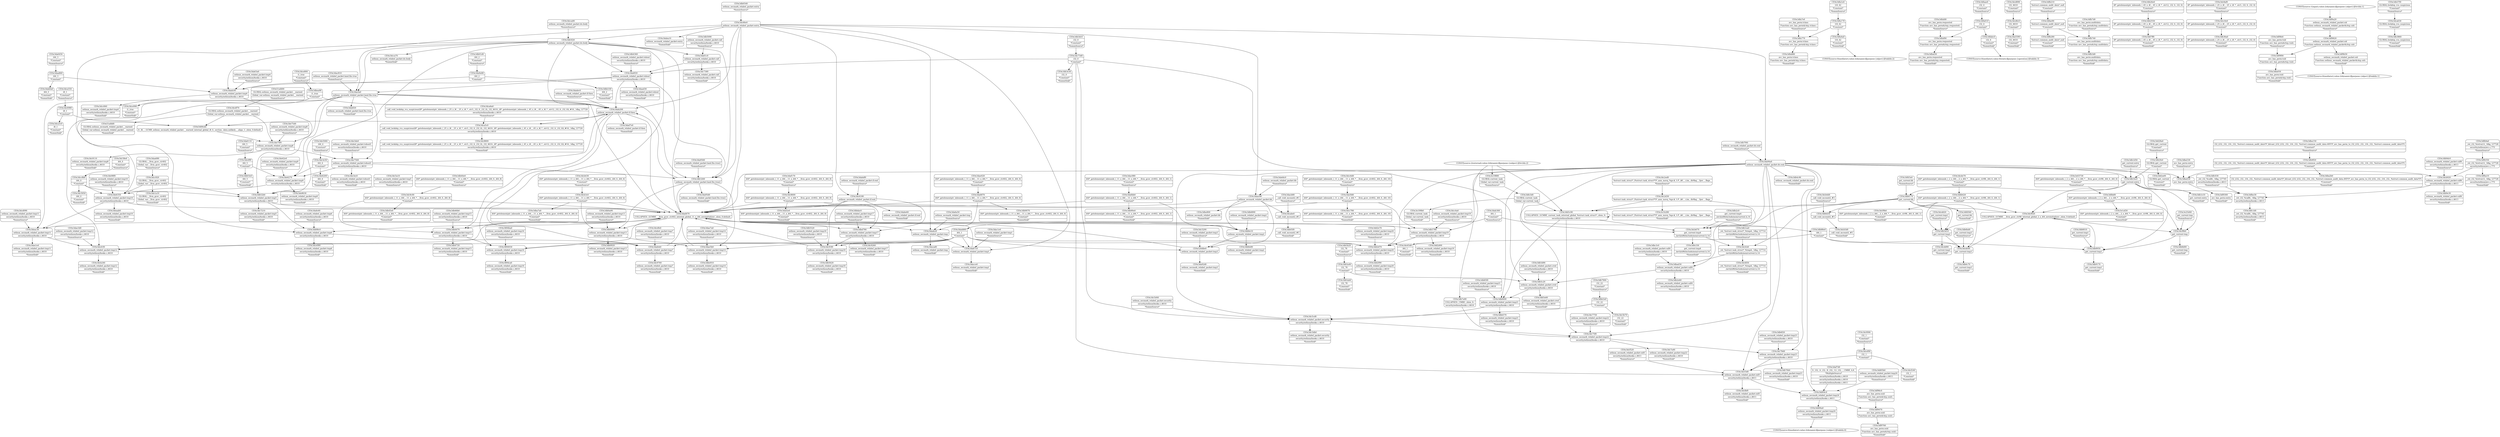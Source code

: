 digraph {
	CE0x3dac080 [shape=record,shape=Mrecord,label="{CE0x3dac080|i64*_getelementptr_inbounds_(_11_x_i64_,_11_x_i64_*___llvm_gcov_ctr402,_i64_0,_i64_1)|*Constant*|*SummSource*}"]
	CE0x3dc58e0 [shape=record,shape=Mrecord,label="{CE0x3dc58e0|i64_0|*Constant*|*SummSource*}"]
	CE0x3db1e10 [shape=record,shape=Mrecord,label="{CE0x3db1e10|get_current:entry|*SummSink*}"]
	CE0x3dc5d40 [shape=record,shape=Mrecord,label="{CE0x3dc5d40|selinux_secmark_relabel_packet:security|security/selinux/hooks.c,4610|*SummSource*}"]
	CE0x3dfa4a0 [shape=record,shape=Mrecord,label="{CE0x3dfa4a0|i16_42|*Constant*|*SummSink*}"]
	CE0x51afdd0 [shape=record,shape=Mrecord,label="{CE0x51afdd0|GLOBAL:selinux_secmark_relabel_packet.__warned|Global_var:selinux_secmark_relabel_packet.__warned|*SummSink*}"]
	CE0x3db8d00 [shape=record,shape=Mrecord,label="{CE0x3db8d00|get_current:tmp|*SummSink*}"]
	CE0x3dc5200 [shape=record,shape=Mrecord,label="{CE0x3dc5200|selinux_secmark_relabel_packet:tmp3|*SummSource*}"]
	CE0x3de4ff0 [shape=record,shape=Mrecord,label="{CE0x3de4ff0|i64_5|*Constant*}"]
	CE0x3db3e30 [shape=record,shape=Mrecord,label="{CE0x3db3e30|i32_0|*Constant*|*SummSink*}"]
	CE0x3dc93f0 [shape=record,shape=Mrecord,label="{CE0x3dc93f0|selinux_secmark_relabel_packet:tmp18|security/selinux/hooks.c,4610}"]
	CE0x3dcc780 [shape=record,shape=Mrecord,label="{CE0x3dcc780|i64*_getelementptr_inbounds_(_11_x_i64_,_11_x_i64_*___llvm_gcov_ctr402,_i64_0,_i64_10)|*Constant*|*SummSink*}"]
	CE0x3dcb430 [shape=record,shape=Mrecord,label="{CE0x3dcb430|i64*_getelementptr_inbounds_(_11_x_i64_,_11_x_i64_*___llvm_gcov_ctr402,_i64_0,_i64_6)|*Constant*|*SummSource*}"]
	CE0x3da95d0 [shape=record,shape=Mrecord,label="{CE0x3da95d0|selinux_secmark_relabel_packet:land.lhs.true2|*SummSink*}"]
	CE0x3dba7a0 [shape=record,shape=Mrecord,label="{CE0x3dba7a0|i64*_getelementptr_inbounds_(_11_x_i64_,_11_x_i64_*___llvm_gcov_ctr402,_i64_0,_i64_6)|*Constant*|*SummSink*}"]
	CE0x3db0990 [shape=record,shape=Mrecord,label="{CE0x3db0990|selinux_secmark_relabel_packet:tmp13|security/selinux/hooks.c,4610}"]
	CE0x3db85f0 [shape=record,shape=Mrecord,label="{CE0x3db85f0|selinux_secmark_relabel_packet:tmp21|security/selinux/hooks.c,4610|*SummSource*}"]
	CE0x3dcd090 [shape=record,shape=Mrecord,label="{CE0x3dcd090|selinux_secmark_relabel_packet:tmp11|security/selinux/hooks.c,4610|*SummSource*}"]
	CE0x3df9300 [shape=record,shape=Mrecord,label="{CE0x3df9300|avc_has_perm:entry|*SummSink*}"]
	CE0x3dfaae0 [shape=record,shape=Mrecord,label="{CE0x3dfaae0|i32_4|*Constant*|*SummSource*}"]
	CE0x3dd06a0 [shape=record,shape=Mrecord,label="{CE0x3dd06a0|selinux_secmark_relabel_packet:tmp24|security/selinux/hooks.c,4611|*SummSink*}"]
	CE0x3da5590 [shape=record,shape=Mrecord,label="{CE0x3da5590|i32_4610|*Constant*|*SummSink*}"]
	CE0x3dc5b70 [shape=record,shape=Mrecord,label="{CE0x3dc5b70|i32_22|*Constant*|*SummSink*}"]
	CE0x3dd2f90 [shape=record,shape=Mrecord,label="{CE0x3dd2f90|selinux_secmark_relabel_packet:tmp20|security/selinux/hooks.c,4610|*SummSink*}"]
	CE0x3dcde70 [shape=record,shape=Mrecord,label="{CE0x3dcde70|i64*_getelementptr_inbounds_(_2_x_i64_,_2_x_i64_*___llvm_gcov_ctr98,_i64_0,_i64_1)|*Constant*|*SummSource*}"]
	CE0x3dcb5d0 [shape=record,shape=Mrecord,label="{CE0x3dcb5d0|_call_void_mcount()_#3|*SummSink*}"]
	"CONST[source:0(mediator),value:2(dynamic)][purpose:{subject}][SnkIdx:0]"
	CE0x3db05f0 [shape=record,shape=Mrecord,label="{CE0x3db05f0|_call_void_mcount()_#3|*SummSink*}"]
	CE0x3dcdf70 [shape=record,shape=Mrecord,label="{CE0x3dcdf70|GLOBAL:selinux_secmark_relabel_packet.__warned|Global_var:selinux_secmark_relabel_packet.__warned}"]
	CE0x3db01d0 [shape=record,shape=Mrecord,label="{CE0x3db01d0|i64_2|*Constant*|*SummSource*}"]
	CE0x3dfb3d0 [shape=record,shape=Mrecord,label="{CE0x3dfb3d0|avc_has_perm:auditdata|Function::avc_has_perm&Arg::auditdata::|*SummSink*}"]
	CE0x3dac810 [shape=record,shape=Mrecord,label="{CE0x3dac810|selinux_secmark_relabel_packet:land.lhs.true|*SummSource*}"]
	CE0x3dae1e0 [shape=record,shape=Mrecord,label="{CE0x3dae1e0|selinux_secmark_relabel_packet:tmp11|security/selinux/hooks.c,4610|*SummSink*}"]
	CE0x3db5c20 [shape=record,shape=Mrecord,label="{CE0x3db5c20|selinux_secmark_relabel_packet:cred|security/selinux/hooks.c,4610}"]
	CE0x3dce990 [shape=record,shape=Mrecord,label="{CE0x3dce990|i1_true|*Constant*|*SummSink*}"]
	CE0x3db26e0 [shape=record,shape=Mrecord,label="{CE0x3db26e0|i8*_getelementptr_inbounds_(_45_x_i8_,_45_x_i8_*_.str12,_i32_0,_i32_0)|*Constant*|*SummSource*}"]
	CE0x3db36a0 [shape=record,shape=Mrecord,label="{CE0x3db36a0|i8*_getelementptr_inbounds_(_25_x_i8_,_25_x_i8_*_.str3,_i32_0,_i32_0)|*Constant*|*SummSink*}"]
	CE0x3dcfbf0 [shape=record,shape=Mrecord,label="{CE0x3dcfbf0|selinux_secmark_relabel_packet:sid5|security/selinux/hooks.c,4611|*SummSink*}"]
	CE0x3dcdd20 [shape=record,shape=Mrecord,label="{CE0x3dcdd20|get_current:tmp2|*SummSource*}"]
	CE0x3dcb3c0 [shape=record,shape=Mrecord,label="{CE0x3dcb3c0|i64*_getelementptr_inbounds_(_11_x_i64_,_11_x_i64_*___llvm_gcov_ctr402,_i64_0,_i64_6)|*Constant*}"]
	CE0x3dfa770 [shape=record,shape=Mrecord,label="{CE0x3dfa770|avc_has_perm:tclass|Function::avc_has_perm&Arg::tclass::}"]
	CE0x5489cb0 [shape=record,shape=Mrecord,label="{CE0x5489cb0|0:_i8,_:_GCMR_selinux_secmark_relabel_packet.__warned_internal_global_i8_0,_section_.data.unlikely_,_align_1:_elem_0:default:}"]
	CE0x3db0540 [shape=record,shape=Mrecord,label="{CE0x3db0540|selinux_secmark_relabel_packet:entry|*SummSource*}"]
	CE0x3dabe60 [shape=record,shape=Mrecord,label="{CE0x3dabe60|selinux_secmark_relabel_packet:if.end|*SummSink*}"]
	CE0x3dcf920 [shape=record,shape=Mrecord,label="{CE0x3dcf920|COLLAPSED:_GCMRE___llvm_gcov_ctr98_internal_global_2_x_i64_zeroinitializer:_elem_0:default:}"]
	CE0x3db8950 [shape=record,shape=Mrecord,label="{CE0x3db8950|get_current:tmp1}"]
	CE0x3dce800 [shape=record,shape=Mrecord,label="{CE0x3dce800|i1_true|*Constant*|*SummSource*}"]
	CE0x3dadd60 [shape=record,shape=Mrecord,label="{CE0x3dadd60|i64_1|*Constant*}"]
	CE0x3dafeb0 [shape=record,shape=Mrecord,label="{CE0x3dafeb0|selinux_secmark_relabel_packet:tmp7|security/selinux/hooks.c,4610}"]
	CE0x3dd2d00 [shape=record,shape=Mrecord,label="{CE0x3dd2d00|selinux_secmark_relabel_packet:tmp19|security/selinux/hooks.c,4610|*SummSink*}"]
	CE0x3dc7a40 [shape=record,shape=Mrecord,label="{CE0x3dc7a40|selinux_secmark_relabel_packet:tmp22|security/selinux/hooks.c,4610|*SummSink*}"]
	CE0x3df96c0 [shape=record,shape=Mrecord,label="{CE0x3df96c0|avc_has_perm:ssid|Function::avc_has_perm&Arg::ssid::|*SummSource*}"]
	CE0x3df9b50 [shape=record,shape=Mrecord,label="{CE0x3df9b50|selinux_secmark_relabel_packet:sid|Function::selinux_secmark_relabel_packet&Arg::sid::|*SummSink*}"]
	CE0x3dcf9b0 [shape=record,shape=Mrecord,label="{CE0x3dcf9b0|i64*_getelementptr_inbounds_(_2_x_i64_,_2_x_i64_*___llvm_gcov_ctr98,_i64_0,_i64_1)|*Constant*|*SummSink*}"]
	CE0x3dfd560 [shape=record,shape=Mrecord,label="{CE0x3dfd560|get_current:bb|*SummSink*}"]
	CE0x3dc78d0 [shape=record,shape=Mrecord,label="{CE0x3dc78d0|selinux_secmark_relabel_packet:tmp23|security/selinux/hooks.c,4610}"]
	CE0x3de3e50 [shape=record,shape=Mrecord,label="{CE0x3de3e50|i64_4|*Constant*}"]
	CE0x3de6270 [shape=record,shape=Mrecord,label="{CE0x3de6270|selinux_secmark_relabel_packet:tmp9|security/selinux/hooks.c,4610}"]
	CE0x3db9e30 [shape=record,shape=Mrecord,label="{CE0x3db9e30|selinux_secmark_relabel_packet:call6|security/selinux/hooks.c,4613|*SummSink*}"]
	CE0x3e1af20 [shape=record,shape=Mrecord,label="{CE0x3e1af20|i64*_getelementptr_inbounds_(_2_x_i64_,_2_x_i64_*___llvm_gcov_ctr98,_i64_0,_i64_0)|*Constant*|*SummSink*}"]
	CE0x3df9f00 [shape=record,shape=Mrecord,label="{CE0x3df9f00|avc_has_perm:tsid|Function::avc_has_perm&Arg::tsid::}"]
	CE0x3dcb670 [shape=record,shape=Mrecord,label="{CE0x3dcb670|get_current:tmp4|./arch/x86/include/asm/current.h,14}"]
	CE0x3dfa7e0 [shape=record,shape=Mrecord,label="{CE0x3dfa7e0|avc_has_perm:tclass|Function::avc_has_perm&Arg::tclass::|*SummSource*}"]
	CE0x3db5a40 [shape=record,shape=Mrecord,label="{CE0x3db5a40|i32_78|*Constant*}"]
	CE0x3dbe800 [shape=record,shape=Mrecord,label="{CE0x3dbe800|selinux_secmark_relabel_packet:bb|*SummSink*}"]
	CE0x3de7560 [shape=record,shape=Mrecord,label="{CE0x3de7560|selinux_secmark_relabel_packet:tobool1|security/selinux/hooks.c,4610}"]
	CE0x3dbb570 [shape=record,shape=Mrecord,label="{CE0x3dbb570|selinux_secmark_relabel_packet:tmp21|security/selinux/hooks.c,4610|*SummSink*}"]
	CE0x3da67c0 [shape=record,shape=Mrecord,label="{CE0x3da67c0|selinux_secmark_relabel_packet:tmp1}"]
	CE0x3db5f20 [shape=record,shape=Mrecord,label="{CE0x3db5f20|selinux_secmark_relabel_packet:do.body}"]
	CE0x3db52b0 [shape=record,shape=Mrecord,label="{CE0x3db52b0|selinux_secmark_relabel_packet:tmp5|security/selinux/hooks.c,4610}"]
	CE0x3db9dc0 [shape=record,shape=Mrecord,label="{CE0x3db9dc0|selinux_secmark_relabel_packet:call6|security/selinux/hooks.c,4613|*SummSource*}"]
	CE0x3dcf240 [shape=record,shape=Mrecord,label="{CE0x3dcf240|i32_1|*Constant*|*SummSink*}"]
	CE0x3daac80 [shape=record,shape=Mrecord,label="{CE0x3daac80|selinux_secmark_relabel_packet:bb}"]
	CE0x3dfba10 [shape=record,shape=Mrecord,label="{CE0x3dfba10|_ret_i32_%retval.0,_!dbg_!27728|security/selinux/avc.c,775|*SummSink*}"]
	CE0x3daa860 [shape=record,shape=Mrecord,label="{CE0x3daa860|i64_3|*Constant*}"]
	CE0x3dae3d0 [shape=record,shape=Mrecord,label="{CE0x3dae3d0|selinux_secmark_relabel_packet:tmp12|security/selinux/hooks.c,4610|*SummSource*}"]
	CE0x3dc6980 [shape=record,shape=Mrecord,label="{CE0x3dc6980|i8_1|*Constant*}"]
	CE0x3da94a0 [shape=record,shape=Mrecord,label="{CE0x3da94a0|selinux_secmark_relabel_packet:do.end}"]
	CE0x3dcabe0 [shape=record,shape=Mrecord,label="{CE0x3dcabe0|_call_void_mcount()_#3}"]
	CE0x3db5780 [shape=record,shape=Mrecord,label="{CE0x3db5780|selinux_secmark_relabel_packet:tmp19|security/selinux/hooks.c,4610}"]
	CE0x3de1a10 [shape=record,shape=Mrecord,label="{CE0x3de1a10|GLOBAL:__llvm_gcov_ctr402|Global_var:__llvm_gcov_ctr402|*SummSink*}"]
	CE0x3da6bb0 [shape=record,shape=Mrecord,label="{CE0x3da6bb0|i64*_getelementptr_inbounds_(_11_x_i64_,_11_x_i64_*___llvm_gcov_ctr402,_i64_0,_i64_1)|*Constant*}"]
	CE0x3db9f20 [shape=record,shape=Mrecord,label="{CE0x3db9f20|i32_(i32,_i32,_i16,_i32,_%struct.common_audit_data*)*_bitcast_(i32_(i32,_i32,_i16,_i32,_%struct.common_audit_data.495*)*_avc_has_perm_to_i32_(i32,_i32,_i16,_i32,_%struct.common_audit_data*)*)|*Constant*}"]
	CE0x3df9820 [shape=record,shape=Mrecord,label="{CE0x3df9820|selinux_secmark_relabel_packet:sid|Function::selinux_secmark_relabel_packet&Arg::sid::}"]
	CE0x3dbad30 [shape=record,shape=Mrecord,label="{CE0x3dbad30|selinux_secmark_relabel_packet:call4|security/selinux/hooks.c,4610}"]
	CE0x3dabdf0 [shape=record,shape=Mrecord,label="{CE0x3dabdf0|selinux_secmark_relabel_packet:if.end|*SummSource*}"]
	CE0x3de75d0 [shape=record,shape=Mrecord,label="{CE0x3de75d0|selinux_secmark_relabel_packet:tmp8|security/selinux/hooks.c,4610|*SummSource*}"]
	CE0x3db1ea0 [shape=record,shape=Mrecord,label="{CE0x3db1ea0|_ret_%struct.task_struct*_%tmp4,_!dbg_!27714|./arch/x86/include/asm/current.h,14|*SummSource*}"]
	CE0x3dad470 [shape=record,shape=Mrecord,label="{CE0x3dad470|COLLAPSED:_GCMRE___llvm_gcov_ctr402_internal_global_11_x_i64_zeroinitializer:_elem_0:default:}"]
	CE0x3dc73d0 [shape=record,shape=Mrecord,label="{CE0x3dc73d0|i32_0|*Constant*}"]
	CE0x3db4720 [shape=record,shape=Mrecord,label="{CE0x3db4720|selinux_secmark_relabel_packet:tmp15|security/selinux/hooks.c,4610|*SummSink*}"]
	CE0x3dd28a0 [shape=record,shape=Mrecord,label="{CE0x3dd28a0|GLOBAL:get_current|*Constant*|*SummSource*}"]
	CE0x3db03e0 [shape=record,shape=Mrecord,label="{CE0x3db03e0|i64_5|*Constant*|*SummSink*}"]
	CE0x3dcde00 [shape=record,shape=Mrecord,label="{CE0x3dcde00|get_current:tmp3}"]
	CE0x3dbc3c0 [shape=record,shape=Mrecord,label="{CE0x3dbc3c0|selinux_secmark_relabel_packet:call4|security/selinux/hooks.c,4610|*SummSource*}"]
	CE0x3dcc8b0 [shape=record,shape=Mrecord,label="{CE0x3dcc8b0|i64_0|*Constant*}"]
	CE0x3dcc4a0 [shape=record,shape=Mrecord,label="{CE0x3dcc4a0|selinux_secmark_relabel_packet:tmp19|security/selinux/hooks.c,4610|*SummSource*}"]
	CE0x3dfae90 [shape=record,shape=Mrecord,label="{CE0x3dfae90|%struct.common_audit_data*_null|*Constant*}"]
	CE0x3de98f0 [shape=record,shape=Mrecord,label="{CE0x3de98f0|selinux_secmark_relabel_packet:tmp10|security/selinux/hooks.c,4610|*SummSource*}"]
	CE0x3dab0a0 [shape=record,shape=Mrecord,label="{CE0x3dab0a0|i64_3|*Constant*|*SummSink*}"]
	CE0x3daf2e0 [shape=record,shape=Mrecord,label="{CE0x3daf2e0|i64*_getelementptr_inbounds_(_11_x_i64_,_11_x_i64_*___llvm_gcov_ctr402,_i64_0,_i64_9)|*Constant*|*SummSink*}"]
	CE0x3dca3c0 [shape=record,shape=Mrecord,label="{CE0x3dca3c0|i8_1|*Constant*|*SummSink*}"]
	CE0x3da63a0 [shape=record,shape=Mrecord,label="{CE0x3da63a0|selinux_secmark_relabel_packet:tmp4|security/selinux/hooks.c,4610|*SummSource*}"]
	CE0x3db9170 [shape=record,shape=Mrecord,label="{CE0x3db9170|get_current:tmp1|*SummSink*}"]
	CE0x3dc7360 [shape=record,shape=Mrecord,label="{CE0x3dc7360|selinux_secmark_relabel_packet:call|security/selinux/hooks.c,4610|*SummSink*}"]
	CE0x3db9070 [shape=record,shape=Mrecord,label="{CE0x3db9070|i64*_getelementptr_inbounds_(_11_x_i64_,_11_x_i64_*___llvm_gcov_ctr402,_i64_0,_i64_0)|*Constant*|*SummSink*}"]
	CE0x3db0a90 [shape=record,shape=Mrecord,label="{CE0x3db0a90|selinux_secmark_relabel_packet:tmp13|security/selinux/hooks.c,4610|*SummSource*}"]
	CE0x3dc9110 [shape=record,shape=Mrecord,label="{CE0x3dc9110|selinux_secmark_relabel_packet:tmp8|security/selinux/hooks.c,4610|*SummSink*}"]
	CE0x3dc9260 [shape=record,shape=Mrecord,label="{CE0x3dc9260|selinux_secmark_relabel_packet:tmp17|security/selinux/hooks.c,4610|*SummSink*}"]
	"CONST[source:0(mediator),value:2(dynamic)][purpose:{object}][SnkIdx:1]"
	"CONST[source:0(mediator),value:0(static)][purpose:{operation}][SnkIdx:3]"
	CE0x3dadc00 [shape=record,shape=Mrecord,label="{CE0x3dadc00|selinux_secmark_relabel_packet:tmp4|security/selinux/hooks.c,4610}"]
	CE0x3de8630 [shape=record,shape=Mrecord,label="{CE0x3de8630|selinux_secmark_relabel_packet:tmp9|security/selinux/hooks.c,4610|*SummSink*}"]
	CE0x51afd00 [shape=record,shape=Mrecord,label="{CE0x51afd00|GLOBAL:selinux_secmark_relabel_packet.__warned|Global_var:selinux_secmark_relabel_packet.__warned|*SummSource*}"]
	CE0x3db5d90 [shape=record,shape=Mrecord,label="{CE0x3db5d90|selinux_secmark_relabel_packet:cred|security/selinux/hooks.c,4610|*SummSource*}"]
	CE0x3db5c90 [shape=record,shape=Mrecord,label="{CE0x3db5c90|COLLAPSED:_GCMRE_current_task_external_global_%struct.task_struct*:_elem_0::|security/selinux/hooks.c,4610}"]
	CE0x3dfb210 [shape=record,shape=Mrecord,label="{CE0x3dfb210|%struct.common_audit_data*_null|*Constant*|*SummSource*}"]
	CE0x3dba430 [shape=record,shape=Mrecord,label="{CE0x3dba430|avc_has_perm:entry}"]
	CE0x3db8e80 [shape=record,shape=Mrecord,label="{CE0x3db8e80|selinux_secmark_relabel_packet:tmp2|*SummSink*}"]
	CE0x3dce080 [shape=record,shape=Mrecord,label="{CE0x3dce080|selinux_secmark_relabel_packet:tmp6|security/selinux/hooks.c,4610|*SummSink*}"]
	CE0x3db0920 [shape=record,shape=Mrecord,label="{CE0x3db0920|selinux_secmark_relabel_packet:tmp13|security/selinux/hooks.c,4610|*SummSink*}"]
	CE0x3dd2a00 [shape=record,shape=Mrecord,label="{CE0x3dd2a00|GLOBAL:get_current|*Constant*|*SummSink*}"]
	CE0x3dc5db0 [shape=record,shape=Mrecord,label="{CE0x3dc5db0|selinux_secmark_relabel_packet:security|security/selinux/hooks.c,4610|*SummSink*}"]
	CE0x3dabf20 [shape=record,shape=Mrecord,label="{CE0x3dabf20|selinux_secmark_relabel_packet:land.lhs.true|*SummSink*}"]
	CE0x3da6450 [shape=record,shape=Mrecord,label="{CE0x3da6450|i64_3|*Constant*|*SummSource*}"]
	CE0x3dc5a10 [shape=record,shape=Mrecord,label="{CE0x3dc5a10|selinux_secmark_relabel_packet:tmp5|security/selinux/hooks.c,4610|*SummSource*}"]
	CE0x3dba150 [shape=record,shape=Mrecord,label="{CE0x3dba150|i32_(i32,_i32,_i16,_i32,_%struct.common_audit_data*)*_bitcast_(i32_(i32,_i32,_i16,_i32,_%struct.common_audit_data.495*)*_avc_has_perm_to_i32_(i32,_i32,_i16,_i32,_%struct.common_audit_data*)*)|*Constant*|*SummSource*}"]
	CE0x3dfb280 [shape=record,shape=Mrecord,label="{CE0x3dfb280|%struct.common_audit_data*_null|*Constant*|*SummSink*}"]
	CE0x3dfafd0 [shape=record,shape=Mrecord,label="{CE0x3dfafd0|avc_has_perm:requested|Function::avc_has_perm&Arg::requested::|*SummSource*}"]
	CE0x3dbea90 [shape=record,shape=Mrecord,label="{CE0x3dbea90|i1_true|*Constant*}"]
	CE0x3dd2d70 [shape=record,shape=Mrecord,label="{CE0x3dd2d70|selinux_secmark_relabel_packet:tmp20|security/selinux/hooks.c,4610}"]
	CE0x3df9fe0 [shape=record,shape=Mrecord,label="{CE0x3df9fe0|avc_has_perm:tsid|Function::avc_has_perm&Arg::tsid::|*SummSource*}"]
	CE0x3de6350 [shape=record,shape=Mrecord,label="{CE0x3de6350|selinux_secmark_relabel_packet:tmp10|security/selinux/hooks.c,4610}"]
	CE0x3dc2d30 [shape=record,shape=Mrecord,label="{CE0x3dc2d30|%struct.task_struct*_(%struct.task_struct**)*_asm_movq_%gs:$_1:P_,$0_,_r,im,_dirflag_,_fpsr_,_flags_}"]
	CE0x3dfb740 [shape=record,shape=Mrecord,label="{CE0x3dfb740|avc_has_perm:auditdata|Function::avc_has_perm&Arg::auditdata::}"]
	CE0x3db37f0 [shape=record,shape=Mrecord,label="{CE0x3db37f0|GLOBAL:lockdep_rcu_suspicious|*Constant*|*SummSource*}"]
	CE0x3dc8800 [shape=record,shape=Mrecord,label="{CE0x3dc8800|_call_void_lockdep_rcu_suspicious(i8*_getelementptr_inbounds_(_25_x_i8_,_25_x_i8_*_.str3,_i32_0,_i32_0),_i32_4610,_i8*_getelementptr_inbounds_(_45_x_i8_,_45_x_i8_*_.str12,_i32_0,_i32_0))_#10,_!dbg_!27729|security/selinux/hooks.c,4610|*SummSink*}"]
	CE0x3dcca00 [shape=record,shape=Mrecord,label="{CE0x3dcca00|selinux_secmark_relabel_packet:do.body|*SummSource*}"]
	CE0x3dafe40 [shape=record,shape=Mrecord,label="{CE0x3dafe40|selinux_secmark_relabel_packet:tmp6|security/selinux/hooks.c,4610|*SummSource*}"]
	CE0x3ddb420 [shape=record,shape=Mrecord,label="{CE0x3ddb420|i64*_getelementptr_inbounds_(_2_x_i64_,_2_x_i64_*___llvm_gcov_ctr98,_i64_0,_i64_1)|*Constant*}"]
	CE0x3dacad0 [shape=record,shape=Mrecord,label="{CE0x3dacad0|selinux_secmark_relabel_packet:tmp|*SummSink*}"]
	CE0x3dadec0 [shape=record,shape=Mrecord,label="{CE0x3dadec0|selinux_secmark_relabel_packet:if.then|*SummSource*}"]
	CE0x3db5e60 [shape=record,shape=Mrecord,label="{CE0x3db5e60|selinux_secmark_relabel_packet:cred|security/selinux/hooks.c,4610|*SummSink*}"]
	CE0x3dba530 [shape=record,shape=Mrecord,label="{CE0x3dba530|avc_has_perm:entry|*SummSource*}"]
	CE0x3da6f20 [shape=record,shape=Mrecord,label="{CE0x3da6f20|selinux_secmark_relabel_packet:tobool|security/selinux/hooks.c,4610}"]
	CE0x3dcf520 [shape=record,shape=Mrecord,label="{CE0x3dcf520|selinux_secmark_relabel_packet:sid5|security/selinux/hooks.c,4611|*SummSource*}"]
	CE0x3db4470 [shape=record,shape=Mrecord,label="{CE0x3db4470|selinux_secmark_relabel_packet:tmp15|security/selinux/hooks.c,4610}"]
	CE0x3db88e0 [shape=record,shape=Mrecord,label="{CE0x3db88e0|i64_1|*Constant*}"]
	CE0x3db3dc0 [shape=record,shape=Mrecord,label="{CE0x3db3dc0|i32_0|*Constant*|*SummSource*}"]
	CE0x3dcfcb0 [shape=record,shape=Mrecord,label="{CE0x3dcfcb0|_ret_%struct.task_struct*_%tmp4,_!dbg_!27714|./arch/x86/include/asm/current.h,14}"]
	CE0x3da92d0 [shape=record,shape=Mrecord,label="{CE0x3da92d0|selinux_secmark_relabel_packet:tmp3|*SummSink*}"]
	CE0x3e03730 [shape=record,shape=Mrecord,label="{CE0x3e03730|i64*_getelementptr_inbounds_(_2_x_i64_,_2_x_i64_*___llvm_gcov_ctr98,_i64_0,_i64_0)|*Constant*|*SummSource*}"]
	CE0x3dcdd90 [shape=record,shape=Mrecord,label="{CE0x3dcdd90|get_current:tmp2|*SummSink*}"]
	CE0x3dc2ed0 [shape=record,shape=Mrecord,label="{CE0x3dc2ed0|%struct.task_struct*_(%struct.task_struct**)*_asm_movq_%gs:$_1:P_,$0_,_r,im,_dirflag_,_fpsr_,_flags_|*SummSource*}"]
	CE0x3dfad30 [shape=record,shape=Mrecord,label="{CE0x3dfad30|avc_has_perm:requested|Function::avc_has_perm&Arg::requested::|*SummSink*}"]
	CE0x3dab360 [shape=record,shape=Mrecord,label="{CE0x3dab360|i64_1|*Constant*|*SummSource*}"]
	CE0x3db7900 [shape=record,shape=Mrecord,label="{CE0x3db7900|i32_22|*Constant*|*SummSource*}"]
	CE0x3dfa610 [shape=record,shape=Mrecord,label="{CE0x3dfa610|i32_4|*Constant*}"]
	CE0x3dc7210 [shape=record,shape=Mrecord,label="{CE0x3dc7210|selinux_secmark_relabel_packet:tmp5|security/selinux/hooks.c,4610|*SummSink*}"]
	CE0x3dfa050 [shape=record,shape=Mrecord,label="{CE0x3dfa050|avc_has_perm:tsid|Function::avc_has_perm&Arg::tsid::|*SummSink*}"]
	CE0x3da9560 [shape=record,shape=Mrecord,label="{CE0x3da9560|selinux_secmark_relabel_packet:land.lhs.true2|*SummSource*}"]
	CE0x3dc5cd0 [shape=record,shape=Mrecord,label="{CE0x3dc5cd0|selinux_secmark_relabel_packet:security|security/selinux/hooks.c,4610}"]
	CE0x3de3ec0 [shape=record,shape=Mrecord,label="{CE0x3de3ec0|selinux_secmark_relabel_packet:tobool1|security/selinux/hooks.c,4610|*SummSink*}"]
	CE0x3dacce0 [shape=record,shape=Mrecord,label="{CE0x3dacce0|selinux_secmark_relabel_packet:tmp1|*SummSink*}"]
	CE0x3db8010 [shape=record,shape=Mrecord,label="{CE0x3db8010|get_current:tmp1|*SummSource*}"]
	CE0x3db6170 [shape=record,shape=Mrecord,label="{CE0x3db6170|get_current:bb}"]
	CE0x3dc9760 [shape=record,shape=Mrecord,label="{CE0x3dc9760|selinux_secmark_relabel_packet:tmp7|security/selinux/hooks.c,4610|*SummSink*}"]
	CE0x3894930 [shape=record,shape=Mrecord,label="{CE0x3894930|selinux_secmark_relabel_packet:tmp16|security/selinux/hooks.c,4610}"]
	CE0x3dfbe30 [shape=record,shape=Mrecord,label="{CE0x3dfbe30|_ret_i32_%call6,_!dbg_!27745|security/selinux/hooks.c,4613}"]
	CE0x3daa680 [shape=record,shape=Mrecord,label="{CE0x3daa680|GLOBAL:__llvm_gcov_ctr402|Global_var:__llvm_gcov_ctr402|*SummSource*}"]
	CE0x3dacb80 [shape=record,shape=Mrecord,label="{CE0x3dacb80|_call_void_mcount()_#3|*SummSource*}"]
	CE0x3db2e60 [shape=record,shape=Mrecord,label="{CE0x3db2e60|selinux_secmark_relabel_packet:call4|security/selinux/hooks.c,4610|*SummSink*}"]
	"CONST[source:2(external),value:2(dynamic)][purpose:{subject}][SrcIdx:2]"
	CE0x3dc9c00 [shape=record,shape=Mrecord,label="{CE0x3dc9c00|i64*_getelementptr_inbounds_(_11_x_i64_,_11_x_i64_*___llvm_gcov_ctr402,_i64_0,_i64_8)|*Constant*}"]
	CE0x3dca630 [shape=record,shape=Mrecord,label="{CE0x3dca630|GLOBAL:lockdep_rcu_suspicious|*Constant*}"]
	CE0x3dcb920 [shape=record,shape=Mrecord,label="{CE0x3dcb920|selinux_secmark_relabel_packet:call6|security/selinux/hooks.c,4613}"]
	CE0x3dfe330 [shape=record,shape=Mrecord,label="{CE0x3dfe330|get_current:tmp4|./arch/x86/include/asm/current.h,14|*SummSink*}"]
	CE0x3dab200 [shape=record,shape=Mrecord,label="{CE0x3dab200|selinux_secmark_relabel_packet:if.then}"]
	CE0x3dfb9a0 [shape=record,shape=Mrecord,label="{CE0x3dfb9a0|_ret_i32_%retval.0,_!dbg_!27728|security/selinux/avc.c,775|*SummSource*}"]
	CE0x3dd2e70 [shape=record,shape=Mrecord,label="{CE0x3dd2e70|selinux_secmark_relabel_packet:tmp20|security/selinux/hooks.c,4610|*SummSource*}"]
	CE0x3de3de0 [shape=record,shape=Mrecord,label="{CE0x3de3de0|selinux_secmark_relabel_packet:tobool1|security/selinux/hooks.c,4610|*SummSource*}"]
	"CONST[source:0(mediator),value:2(dynamic)][purpose:{object}][SnkIdx:2]"
	CE0x3dc8af0 [shape=record,shape=Mrecord,label="{CE0x3dc8af0|i8*_getelementptr_inbounds_(_25_x_i8_,_25_x_i8_*_.str3,_i32_0,_i32_0)|*Constant*|*SummSource*}"]
	CE0x3dca6a0 [shape=record,shape=Mrecord,label="{CE0x3dca6a0|_call_void_lockdep_rcu_suspicious(i8*_getelementptr_inbounds_(_25_x_i8_,_25_x_i8_*_.str3,_i32_0,_i32_0),_i32_4610,_i8*_getelementptr_inbounds_(_45_x_i8_,_45_x_i8_*_.str12,_i32_0,_i32_0))_#10,_!dbg_!27729|security/selinux/hooks.c,4610|*SummSource*}"]
	CE0x3dca550 [shape=record,shape=Mrecord,label="{CE0x3dca550|i8_1|*Constant*|*SummSource*}"]
	CE0x3894ba0 [shape=record,shape=Mrecord,label="{CE0x3894ba0|selinux_secmark_relabel_packet:tmp16|security/selinux/hooks.c,4610|*SummSource*}"]
	CE0x3db5520 [shape=record,shape=Mrecord,label="{CE0x3db5520|selinux_secmark_relabel_packet:tmp18|security/selinux/hooks.c,4610|*SummSource*}"]
	CE0x3db1bc0 [shape=record,shape=Mrecord,label="{CE0x3db1bc0|get_current:entry}"]
	CE0x3dae7a0 [shape=record,shape=Mrecord,label="{CE0x3dae7a0|selinux_secmark_relabel_packet:tmp14|security/selinux/hooks.c,4610|*SummSource*}"]
	CE0x3dad7e0 [shape=record,shape=Mrecord,label="{CE0x3dad7e0|selinux_secmark_relabel_packet:if.then|*SummSink*}"]
	CE0x3de6200 [shape=record,shape=Mrecord,label="{CE0x3de6200|i64_4|*Constant*|*SummSink*}"]
	CE0x3dfaf00 [shape=record,shape=Mrecord,label="{CE0x3dfaf00|avc_has_perm:requested|Function::avc_has_perm&Arg::requested::}"]
	CE0x3dcb4d0 [shape=record,shape=Mrecord,label="{CE0x3dcb4d0|_call_void_mcount()_#3|*SummSource*}"]
	CE0x3daf7d0 [shape=record,shape=Mrecord,label="{CE0x3daf7d0|0:_i32,_4:_i32,_8:_i32,_12:_i32,_:_CMRE_4,8_|*MultipleSource*|security/selinux/hooks.c,4610|security/selinux/hooks.c,4610|security/selinux/hooks.c,4611}"]
	CE0x3dba2b0 [shape=record,shape=Mrecord,label="{CE0x3dba2b0|i32_(i32,_i32,_i16,_i32,_%struct.common_audit_data*)*_bitcast_(i32_(i32,_i32,_i16,_i32,_%struct.common_audit_data.495*)*_avc_has_perm_to_i32_(i32,_i32,_i16,_i32,_%struct.common_audit_data*)*)|*Constant*|*SummSink*}"]
	CE0x3dcd6c0 [shape=record,shape=Mrecord,label="{CE0x3dcd6c0|i32_4610|*Constant*}"]
	CE0x3db5620 [shape=record,shape=Mrecord,label="{CE0x3db5620|selinux_secmark_relabel_packet:tmp18|security/selinux/hooks.c,4610|*SummSink*}"]
	CE0x3db5b20 [shape=record,shape=Mrecord,label="{CE0x3db5b20|i32_78|*Constant*|*SummSource*}"]
	CE0x3db70b0 [shape=record,shape=Mrecord,label="{CE0x3db70b0|selinux_secmark_relabel_packet:tmp23|security/selinux/hooks.c,4610|*SummSink*}"]
	CE0x3db3260 [shape=record,shape=Mrecord,label="{CE0x3db3260|selinux_secmark_relabel_packet:land.lhs.true2}"]
	CE0x3dfbbf0 [shape=record,shape=Mrecord,label="{CE0x3dfbbf0|i64*_getelementptr_inbounds_(_2_x_i64_,_2_x_i64_*___llvm_gcov_ctr98,_i64_0,_i64_0)|*Constant*}"]
	CE0x3dcc920 [shape=record,shape=Mrecord,label="{CE0x3dcc920|GLOBAL:__llvm_gcov_ctr402|Global_var:__llvm_gcov_ctr402}"]
	CE0x3dc66e0 [shape=record,shape=Mrecord,label="{CE0x3dc66e0|selinux_secmark_relabel_packet:entry}"]
	CE0x3da6870 [shape=record,shape=Mrecord,label="{CE0x3da6870|i64*_getelementptr_inbounds_(_11_x_i64_,_11_x_i64_*___llvm_gcov_ctr402,_i64_0,_i64_0)|*Constant*}"]
	CE0x3db2fe0 [shape=record,shape=Mrecord,label="{CE0x3db2fe0|GLOBAL:get_current|*Constant*}"]
	CE0x3dca5c0 [shape=record,shape=Mrecord,label="{CE0x3dca5c0|_call_void_lockdep_rcu_suspicious(i8*_getelementptr_inbounds_(_25_x_i8_,_25_x_i8_*_.str3,_i32_0,_i32_0),_i32_4610,_i8*_getelementptr_inbounds_(_45_x_i8_,_45_x_i8_*_.str12,_i32_0,_i32_0))_#10,_!dbg_!27729|security/selinux/hooks.c,4610}"]
	CE0x3dcc840 [shape=record,shape=Mrecord,label="{CE0x3dcc840|selinux_secmark_relabel_packet:tmp4|security/selinux/hooks.c,4610|*SummSink*}"]
	CE0x3dcfd50 [shape=record,shape=Mrecord,label="{CE0x3dcfd50|_ret_%struct.task_struct*_%tmp4,_!dbg_!27714|./arch/x86/include/asm/current.h,14|*SummSink*}"]
	CE0x3df9a20 [shape=record,shape=Mrecord,label="{CE0x3df9a20|selinux_secmark_relabel_packet:sid|Function::selinux_secmark_relabel_packet&Arg::sid::|*SummSource*}"]
	CE0x3db8e10 [shape=record,shape=Mrecord,label="{CE0x3db8e10|selinux_secmark_relabel_packet:tmp2}"]
	CE0x3dcf3d0 [shape=record,shape=Mrecord,label="{CE0x3dcf3d0|selinux_secmark_relabel_packet:sid5|security/selinux/hooks.c,4611}"]
	CE0x3db6bd0 [shape=record,shape=Mrecord,label="{CE0x3db6bd0|get_current:tmp3|*SummSource*}"]
	CE0x3db6c70 [shape=record,shape=Mrecord,label="{CE0x3db6c70|get_current:tmp3|*SummSink*}"]
	CE0x3e1b280 [shape=record,shape=Mrecord,label="{CE0x3e1b280|%struct.task_struct*_(%struct.task_struct**)*_asm_movq_%gs:$_1:P_,$0_,_r,im,_dirflag_,_fpsr_,_flags_|*SummSink*}"]
	CE0x3daba10 [shape=record,shape=Mrecord,label="{CE0x3daba10|selinux_secmark_relabel_packet:entry|*SummSink*}"]
	CE0x3dfd3a0 [shape=record,shape=Mrecord,label="{CE0x3dfd3a0|get_current:bb|*SummSource*}"]
	CE0x3dac1e0 [shape=record,shape=Mrecord,label="{CE0x3dac1e0|selinux_secmark_relabel_packet:tmp1|*SummSource*}"]
	CE0x3db45e0 [shape=record,shape=Mrecord,label="{CE0x3db45e0|i64*_getelementptr_inbounds_(_11_x_i64_,_11_x_i64_*___llvm_gcov_ctr402,_i64_0,_i64_8)|*Constant*|*SummSink*}"]
	CE0x3db1d50 [shape=record,shape=Mrecord,label="{CE0x3db1d50|get_current:entry|*SummSource*}"]
	CE0x3dcb240 [shape=record,shape=Mrecord,label="{CE0x3dcb240|selinux_secmark_relabel_packet:tmp12|security/selinux/hooks.c,4610|*SummSink*}"]
	CE0x3dfc030 [shape=record,shape=Mrecord,label="{CE0x3dfc030|_ret_i32_%call6,_!dbg_!27745|security/selinux/hooks.c,4613|*SummSource*}"]
	CE0x3dfa1e0 [shape=record,shape=Mrecord,label="{CE0x3dfa1e0|i16_42|*Constant*|*SummSource*}"]
	CE0x3da61c0 [shape=record,shape=Mrecord,label="{CE0x3da61c0|selinux_secmark_relabel_packet:call|security/selinux/hooks.c,4610}"]
	CE0x3dbd780 [shape=record,shape=Mrecord,label="{CE0x3dbd780|selinux_secmark_relabel_packet:tmp17|security/selinux/hooks.c,4610}"]
	CE0x3db2550 [shape=record,shape=Mrecord,label="{CE0x3db2550|i8*_getelementptr_inbounds_(_45_x_i8_,_45_x_i8_*_.str12,_i32_0,_i32_0)|*Constant*}"]
	CE0x3db6890 [shape=record,shape=Mrecord,label="{CE0x3db6890|selinux_secmark_relabel_packet:tmp2|*SummSource*}"]
	CE0x3db7a90 [shape=record,shape=Mrecord,label="{CE0x3db7a90|COLLAPSED:_CMRE:_elem_0::|security/selinux/hooks.c,4610}"]
	CE0x3db46b0 [shape=record,shape=Mrecord,label="{CE0x3db46b0|selinux_secmark_relabel_packet:tmp15|security/selinux/hooks.c,4610|*SummSource*}"]
	CE0x3de74f0 [shape=record,shape=Mrecord,label="{CE0x3de74f0|selinux_secmark_relabel_packet:tmp8|security/selinux/hooks.c,4610}"]
	CE0x3dcf090 [shape=record,shape=Mrecord,label="{CE0x3dcf090|i32_1|*Constant*|*SummSource*}"]
	CE0x3db6f20 [shape=record,shape=Mrecord,label="{CE0x3db6f20|selinux_secmark_relabel_packet:tmp23|security/selinux/hooks.c,4610|*SummSource*}"]
	CE0x3da5fd0 [shape=record,shape=Mrecord,label="{CE0x3da5fd0|i64*_getelementptr_inbounds_(_11_x_i64_,_11_x_i64_*___llvm_gcov_ctr402,_i64_0,_i64_10)|*Constant*}"]
	CE0x3db4360 [shape=record,shape=Mrecord,label="{CE0x3db4360|selinux_secmark_relabel_packet:tobool|security/selinux/hooks.c,4610|*SummSource*}"]
	CE0x3db3d10 [shape=record,shape=Mrecord,label="{CE0x3db3d10|get_current:tmp2}"]
	CE0x3db4c90 [shape=record,shape=Mrecord,label="{CE0x3db4c90|selinux_secmark_relabel_packet:do.end|*SummSink*}"]
	CE0x3dc8600 [shape=record,shape=Mrecord,label="{CE0x3dc8600|i64*_getelementptr_inbounds_(_11_x_i64_,_11_x_i64_*___llvm_gcov_ctr402,_i64_0,_i64_9)|*Constant*}"]
	CE0x3dc7750 [shape=record,shape=Mrecord,label="{CE0x3dc7750|selinux_secmark_relabel_packet:tmp22|security/selinux/hooks.c,4610|*SummSource*}"]
	CE0x3db7f40 [shape=record,shape=Mrecord,label="{CE0x3db7f40|selinux_secmark_relabel_packet:do.end|*SummSource*}"]
	CE0x3db90e0 [shape=record,shape=Mrecord,label="{CE0x3db90e0|i64*_getelementptr_inbounds_(_11_x_i64_,_11_x_i64_*___llvm_gcov_ctr402,_i64_0,_i64_1)|*Constant*|*SummSink*}"]
	CE0x3dfb7d0 [shape=record,shape=Mrecord,label="{CE0x3dfb7d0|avc_has_perm:auditdata|Function::avc_has_perm&Arg::auditdata::|*SummSource*}"]
	CE0x3da6110 [shape=record,shape=Mrecord,label="{CE0x3da6110|i64_5|*Constant*|*SummSource*}"]
	CE0x3dc5950 [shape=record,shape=Mrecord,label="{CE0x3dc5950|i64_0|*Constant*|*SummSink*}"]
	CE0x3dcd1f0 [shape=record,shape=Mrecord,label="{CE0x3dcd1f0|selinux_secmark_relabel_packet:tmp12|security/selinux/hooks.c,4610}"]
	CE0x3de5060 [shape=record,shape=Mrecord,label="{CE0x3de5060|i64_4|*Constant*|*SummSource*}"]
	CE0x3dfb550 [shape=record,shape=Mrecord,label="{CE0x3dfb550|_ret_i32_%retval.0,_!dbg_!27728|security/selinux/avc.c,775}"]
	CE0x3dfc1d0 [shape=record,shape=Mrecord,label="{CE0x3dfc1d0|_ret_i32_%call6,_!dbg_!27745|security/selinux/hooks.c,4613|*SummSink*}"]
	CE0x3dc75f0 [shape=record,shape=Mrecord,label="{CE0x3dc75f0|selinux_secmark_relabel_packet:tmp22|security/selinux/hooks.c,4610}"]
	CE0x3e19880 [shape=record,shape=Mrecord,label="{CE0x3e19880|GLOBAL:current_task|Global_var:current_task|*SummSource*}"]
	CE0x3dd08c0 [shape=record,shape=Mrecord,label="{CE0x3dd08c0|selinux_secmark_relabel_packet:tmp6|security/selinux/hooks.c,4610}"]
	CE0x3dd7ff0 [shape=record,shape=Mrecord,label="{CE0x3dd7ff0|i8*_getelementptr_inbounds_(_45_x_i8_,_45_x_i8_*_.str12,_i32_0,_i32_0)|*Constant*|*SummSink*}"]
	CE0x3da6dc0 [shape=record,shape=Mrecord,label="{CE0x3da6dc0|selinux_secmark_relabel_packet:bb|*SummSource*}"]
	CE0x3dcc0e0 [shape=record,shape=Mrecord,label="{CE0x3dcc0e0|i8*_getelementptr_inbounds_(_25_x_i8_,_25_x_i8_*_.str3,_i32_0,_i32_0)|*Constant*}"]
	CE0x3dae020 [shape=record,shape=Mrecord,label="{CE0x3dae020|i64*_getelementptr_inbounds_(_11_x_i64_,_11_x_i64_*___llvm_gcov_ctr402,_i64_0,_i64_0)|*Constant*|*SummSource*}"]
	CE0x3deaab0 [shape=record,shape=Mrecord,label="{CE0x3deaab0|selinux_secmark_relabel_packet:tmp10|security/selinux/hooks.c,4610|*SummSink*}"]
	CE0x3dfa170 [shape=record,shape=Mrecord,label="{CE0x3dfa170|i16_42|*Constant*}"]
	CE0x3de62e0 [shape=record,shape=Mrecord,label="{CE0x3de62e0|selinux_secmark_relabel_packet:tmp9|security/selinux/hooks.c,4610|*SummSource*}"]
	CE0x3dd04c0 [shape=record,shape=Mrecord,label="{CE0x3dd04c0|selinux_secmark_relabel_packet:tmp24|security/selinux/hooks.c,4611}"]
	CE0x3dae5b0 [shape=record,shape=Mrecord,label="{CE0x3dae5b0|selinux_secmark_relabel_packet:tmp14|security/selinux/hooks.c,4610}"]
	CE0x3db8400 [shape=record,shape=Mrecord,label="{CE0x3db8400|selinux_secmark_relabel_packet:tmp21|security/selinux/hooks.c,4610}"]
	CE0x3dd05b0 [shape=record,shape=Mrecord,label="{CE0x3dd05b0|selinux_secmark_relabel_packet:tmp24|security/selinux/hooks.c,4611|*SummSource*}"]
	CE0x3db6d30 [shape=record,shape=Mrecord,label="{CE0x3db6d30|_call_void_mcount()_#3}"]
	CE0x3daab20 [shape=record,shape=Mrecord,label="{CE0x3daab20|selinux_secmark_relabel_packet:tmp}"]
	CE0x3dbdac0 [shape=record,shape=Mrecord,label="{CE0x3dbdac0|selinux_secmark_relabel_packet:tmp17|security/selinux/hooks.c,4610|*SummSource*}"]
	CE0x526dbe0 [shape=record,shape=Mrecord,label="{CE0x526dbe0|selinux_secmark_relabel_packet:tmp3}"]
	CE0x3db5090 [shape=record,shape=Mrecord,label="{CE0x3db5090|selinux_secmark_relabel_packet:call|security/selinux/hooks.c,4610|*SummSource*}"]
	CE0x3e199b0 [shape=record,shape=Mrecord,label="{CE0x3e199b0|GLOBAL:current_task|Global_var:current_task|*SummSink*}"]
	CE0x3da9e80 [shape=record,shape=Mrecord,label="{CE0x3da9e80|i64_2|*Constant*}"]
	CE0x3dbb3e0 [shape=record,shape=Mrecord,label="{CE0x3dbb3e0|i32_22|*Constant*}"]
	CE0x3dfe2c0 [shape=record,shape=Mrecord,label="{CE0x3dfe2c0|get_current:tmp4|./arch/x86/include/asm/current.h,14|*SummSource*}"]
	CE0x3dcc6d0 [shape=record,shape=Mrecord,label="{CE0x3dcc6d0|i64*_getelementptr_inbounds_(_11_x_i64_,_11_x_i64_*___llvm_gcov_ctr402,_i64_0,_i64_10)|*Constant*|*SummSource*}"]
	"CONST[source:1(input),value:2(dynamic)][purpose:{object}][SrcIdx:1]"
	CE0x3da6a50 [shape=record,shape=Mrecord,label="{CE0x3da6a50|selinux_secmark_relabel_packet:tmp|*SummSource*}"]
	CE0x3daf170 [shape=record,shape=Mrecord,label="{CE0x3daf170|i64*_getelementptr_inbounds_(_11_x_i64_,_11_x_i64_*___llvm_gcov_ctr402,_i64_0,_i64_9)|*Constant*|*SummSource*}"]
	CE0x3dcdfe0 [shape=record,shape=Mrecord,label="{CE0x3dcdfe0|selinux_secmark_relabel_packet:tmp7|security/selinux/hooks.c,4610|*SummSource*}"]
	CE0x3dcef00 [shape=record,shape=Mrecord,label="{CE0x3dcef00|i32_1|*Constant*}"]
	CE0x3dc65d0 [shape=record,shape=Mrecord,label="{CE0x3dc65d0|i64_1|*Constant*|*SummSink*}"]
	CE0x3df9470 [shape=record,shape=Mrecord,label="{CE0x3df9470|avc_has_perm:ssid|Function::avc_has_perm&Arg::ssid::}"]
	CE0x3dfa880 [shape=record,shape=Mrecord,label="{CE0x3dfa880|avc_has_perm:tclass|Function::avc_has_perm&Arg::tclass::|*SummSink*}"]
	CE0x3dacfa0 [shape=record,shape=Mrecord,label="{CE0x3dacfa0|selinux_secmark_relabel_packet:land.lhs.true}"]
	CE0x3894ca0 [shape=record,shape=Mrecord,label="{CE0x3894ca0|selinux_secmark_relabel_packet:tmp16|security/selinux/hooks.c,4610|*SummSink*}"]
	CE0x3db5ab0 [shape=record,shape=Mrecord,label="{CE0x3db5ab0|i32_78|*Constant*|*SummSink*}"]
	CE0x3e25d40 [shape=record,shape=Mrecord,label="{CE0x3e25d40|get_current:tmp|*SummSource*}"]
	CE0x3dbb100 [shape=record,shape=Mrecord,label="{CE0x3dbb100|i64_2|*Constant*|*SummSink*}"]
	CE0x3dfabc0 [shape=record,shape=Mrecord,label="{CE0x3dfabc0|i32_4|*Constant*|*SummSink*}"]
	CE0x3dcd890 [shape=record,shape=Mrecord,label="{CE0x3dcd890|i32_4610|*Constant*|*SummSource*}"]
	CE0x3daad30 [shape=record,shape=Mrecord,label="{CE0x3daad30|selinux_secmark_relabel_packet:tobool|security/selinux/hooks.c,4610|*SummSink*}"]
	CE0x3db3860 [shape=record,shape=Mrecord,label="{CE0x3db3860|GLOBAL:lockdep_rcu_suspicious|*Constant*|*SummSink*}"]
	CE0x3db44e0 [shape=record,shape=Mrecord,label="{CE0x3db44e0|i64*_getelementptr_inbounds_(_11_x_i64_,_11_x_i64_*___llvm_gcov_ctr402,_i64_0,_i64_8)|*Constant*|*SummSource*}"]
	CE0x3deac30 [shape=record,shape=Mrecord,label="{CE0x3deac30|selinux_secmark_relabel_packet:tmp11|security/selinux/hooks.c,4610}"]
	CE0x3dc6180 [shape=record,shape=Mrecord,label="{CE0x3dc6180|selinux_secmark_relabel_packet:if.end}"]
	CE0x3dbe910 [shape=record,shape=Mrecord,label="{CE0x3dbe910|selinux_secmark_relabel_packet:tmp14|security/selinux/hooks.c,4610|*SummSink*}"]
	CE0x3df9760 [shape=record,shape=Mrecord,label="{CE0x3df9760|avc_has_perm:ssid|Function::avc_has_perm&Arg::ssid::|*SummSink*}"]
	CE0x3dcf8b0 [shape=record,shape=Mrecord,label="{CE0x3dcf8b0|get_current:tmp}"]
	CE0x3dcca70 [shape=record,shape=Mrecord,label="{CE0x3dcca70|selinux_secmark_relabel_packet:do.body|*SummSink*}"]
	CE0x3dfe3d0 [shape=record,shape=Mrecord,label="{CE0x3dfe3d0|GLOBAL:current_task|Global_var:current_task}"]
	CE0x3db88e0 -> CE0x3db8950
	CE0x3dc66e0 -> CE0x3daba10
	CE0x3dba150 -> CE0x3db9f20
	CE0x3dcc8b0 -> CE0x3dc5950
	CE0x3dfe3d0 -> CE0x3db5c90
	CE0x3db5f20 -> CE0x3dad470
	CE0x3da6dc0 -> CE0x3daac80
	CE0x3df9b50 -> "CONST[source:0(mediator),value:2(dynamic)][purpose:{object}][SnkIdx:1]"
	CE0x3db3260 -> CE0x3dab200
	CE0x3dfb7d0 -> CE0x3dfb740
	CE0x3dadc00 -> CE0x3dcc840
	CE0x3de7560 -> CE0x3db3260
	CE0x3db8e10 -> CE0x3db8e80
	CE0x3da9560 -> CE0x3db3260
	CE0x3dab360 -> CE0x3db88e0
	CE0x3db5c20 -> CE0x3db8400
	CE0x3dae3d0 -> CE0x3dcd1f0
	CE0x3db52b0 -> CE0x3dd08c0
	CE0x3db3260 -> CE0x3db0990
	CE0x3dfaae0 -> CE0x3dfa610
	CE0x3db5780 -> CE0x3dd2d00
	CE0x3dfa610 -> CE0x3dfabc0
	CE0x3dcf8b0 -> CE0x3db8d00
	CE0x3dcdf70 -> CE0x3de74f0
	CE0x3dab200 -> CE0x3db4470
	CE0x3da94a0 -> CE0x3db4c90
	CE0x3db3d10 -> CE0x3dcdd90
	CE0x3deac30 -> CE0x3dcd1f0
	CE0x3db8400 -> CE0x3dc5cd0
	CE0x3dc2ed0 -> CE0x3dc2d30
	CE0x3db5780 -> CE0x3dd2d70
	CE0x3da6450 -> CE0x3daa860
	CE0x3dcc4a0 -> CE0x3db5780
	CE0x3dadd60 -> CE0x3dc65d0
	CE0x3dcc0e0 -> CE0x3db36a0
	CE0x3da94a0 -> CE0x3dc78d0
	CE0x3dad470 -> CE0x3db4470
	CE0x3db5f20 -> CE0x3dd08c0
	CE0x3db52b0 -> CE0x3dad470
	CE0x3dfa7e0 -> CE0x3dfa770
	CE0x3ddb420 -> CE0x3db3d10
	CE0x3dcfcb0 -> CE0x3dbad30
	CE0x3db6170 -> CE0x3dfd560
	CE0x3dacfa0 -> CE0x3dabf20
	CE0x3dcc920 -> CE0x3de1a10
	CE0x3dadd60 -> CE0x3dd2d70
	CE0x3de6350 -> CE0x3dad470
	CE0x3dadd60 -> CE0x3dc93f0
	CE0x3da94a0 -> CE0x3db5c20
	CE0x3dab200 -> CE0x3dca5c0
	CE0x3db5f20 -> CE0x3db52b0
	CE0x3dfbbf0 -> CE0x3dcf920
	CE0x3da5fd0 -> CE0x3db5780
	CE0x3da6f20 -> CE0x3daad30
	CE0x3dc8600 -> CE0x3daf2e0
	CE0x3db9dc0 -> CE0x3dcb920
	CE0x3dcdfe0 -> CE0x3dafeb0
	CE0x3dcef00 -> CE0x3dcf3d0
	CE0x3dd06a0 -> "CONST[source:0(mediator),value:2(dynamic)][purpose:{subject}][SnkIdx:0]"
	CE0x3dafe40 -> CE0x3dd08c0
	CE0x3db7a90 -> CE0x3dc75f0
	CE0x3db46b0 -> CE0x3db4470
	CE0x3da6f20 -> CE0x3db3260
	CE0x3dadd60 -> CE0x3894930
	CE0x3db6170 -> CE0x3db5c90
	CE0x3da6a50 -> CE0x3daab20
	CE0x3db52b0 -> CE0x3dc7210
	CE0x3dc66e0 -> CE0x3dad470
	CE0x3db7f40 -> CE0x3da94a0
	CE0x3daa860 -> CE0x3dadc00
	CE0x3dadd60 -> CE0x3dafeb0
	CE0x3da9e80 -> CE0x3dbb100
	CE0x3dcb3c0 -> CE0x3db0990
	CE0x3db9f20 -> CE0x3dba2b0
	CE0x3db5520 -> CE0x3dc93f0
	CE0x3da94a0 -> CE0x3dad470
	CE0x3dadd60 -> CE0x3dcd1f0
	CE0x3da67c0 -> CE0x3dad470
	CE0x3dacb80 -> CE0x3dcabe0
	CE0x3dca630 -> CE0x3db3860
	CE0x3dfb550 -> CE0x3dcb920
	CE0x3dce800 -> CE0x3dbea90
	CE0x3dacfa0 -> CE0x3dcd1f0
	CE0x3dad470 -> CE0x3db8e10
	CE0x3db8010 -> CE0x3db8950
	CE0x3db3d10 -> CE0x3dcde00
	CE0x3db0540 -> CE0x3dc66e0
	CE0x3db8950 -> CE0x3db9170
	CE0x3db5c90 -> CE0x3dcb670
	CE0x3de3e50 -> CE0x3de6270
	CE0x3dcc920 -> CE0x3db52b0
	CE0x3dc66e0 -> CE0x3da67c0
	CE0x3daab20 -> CE0x3dacad0
	CE0x3dc73d0 -> CE0x3dcf3d0
	CE0x3db5f20 -> CE0x3da61c0
	CE0x3da94a0 -> CE0x3dd04c0
	CE0x3dcb920 -> CE0x3dfbe30
	CE0x51afd00 -> CE0x3dcdf70
	CE0x526dbe0 -> CE0x3dad470
	CE0x3dc66e0 -> CE0x3db3260
	CE0x3dc9c00 -> CE0x3dad470
	CE0x3dcb3c0 -> CE0x3dba7a0
	CE0x3dc78d0 -> CE0x3dcf3d0
	CE0x3da6110 -> CE0x3de4ff0
	CE0x3df96c0 -> CE0x3df9470
	CE0x3dca6a0 -> CE0x3dca5c0
	CE0x3de7560 -> CE0x3dab200
	CE0x3da6870 -> CE0x3db9070
	CE0x3dcf920 -> CE0x3db3d10
	CE0x3df9820 -> CE0x3df9f00
	CE0x3db3dc0 -> CE0x3dc73d0
	CE0x3dc93f0 -> CE0x3dad470
	CE0x3dad470 -> CE0x3dbd780
	CE0x3dd28a0 -> CE0x3db2fe0
	CE0x3db5a40 -> CE0x3db5ab0
	CE0x3db2fe0 -> CE0x3db1bc0
	CE0x3dbd780 -> CE0x3dc9260
	CE0x3dbdac0 -> CE0x3dbd780
	CE0x3dac1e0 -> CE0x3da67c0
	CE0x3de7560 -> CE0x3de6270
	CE0x3da6bb0 -> CE0x3db8e10
	CE0x3dcdf70 -> CE0x5489cb0
	CE0x3dae5b0 -> CE0x3dad470
	CE0x3db5f20 -> CE0x3db3260
	CE0x3dbb3e0 -> CE0x3dc5cd0
	CE0x3dcd6c0 -> CE0x3da5590
	CE0x3db3260 -> CE0x3dad470
	CE0x3dcc6d0 -> CE0x3da5fd0
	CE0x3dc2d30 -> CE0x3dcb670
	CE0x3da94a0 -> CE0x3dcf3d0
	CE0x3dae7a0 -> CE0x3dae5b0
	CE0x3dcef00 -> CE0x3dcf240
	CE0x3dc5cd0 -> CE0x3dc75f0
	CE0x3dc6180 -> CE0x3dc93f0
	CE0x3894ba0 -> CE0x3894930
	CE0x3dc7750 -> CE0x3dc75f0
	CE0x3dafeb0 -> CE0x3dad470
	CE0x3db5090 -> CE0x3da61c0
	CE0x5489cb0 -> CE0x3de74f0
	CE0x3db0990 -> CE0x3dae5b0
	CE0x3dfb740 -> CE0x3dfb3d0
	CE0x3de7560 -> CE0x3de3ec0
	CE0x3dacfa0 -> CE0x3de6350
	CE0x3dadec0 -> CE0x3dab200
	CE0x3dfae90 -> CE0x3dfb740
	CE0x3dc8600 -> CE0x3dad470
	CE0x3dc66e0 -> CE0x3daac80
	CE0x3db5f20 -> CE0x3dadc00
	CE0x3dcde70 -> CE0x3ddb420
	CE0x3dc73d0 -> CE0x3db5c20
	CE0x3dfb550 -> CE0x3dfba10
	CE0x3dfe3d0 -> CE0x3dcb670
	CE0x3dc66e0 -> CE0x3dab200
	CE0x3dfafd0 -> CE0x3dfaf00
	CE0x3dbb3e0 -> CE0x3dc5b70
	CE0x3db8e10 -> CE0x526dbe0
	CE0x3de4ff0 -> CE0x3de6270
	CE0x3daa680 -> CE0x3dcc920
	CE0x3dbad30 -> CE0x3db5c20
	CE0x3dc5200 -> CE0x526dbe0
	CE0x3da94a0 -> CE0x3dd2d70
	CE0x3daf7d0 -> CE0x3dd04c0
	CE0x3da94a0 -> CE0x3dcb920
	CE0x3db0a90 -> CE0x3db0990
	CE0x3dc5a10 -> CE0x3db52b0
	CE0x3dcf920 -> CE0x3dcf8b0
	CE0x3dfabc0 -> "CONST[source:0(mediator),value:0(static)][purpose:{operation}][SnkIdx:3]"
	CE0x3ddb420 -> CE0x3dcf9b0
	CE0x3dcc8b0 -> CE0x3de6350
	CE0x3db5a40 -> CE0x3db5c20
	CE0x3da94a0 -> CE0x3db1bc0
	CE0x3dca550 -> CE0x3dc6980
	CE0x3da6bb0 -> CE0x3dad470
	CE0x3da6f20 -> CE0x3dab200
	CE0x3dbc3c0 -> CE0x3dbad30
	CE0x3dc75f0 -> CE0x3dc7a40
	CE0x3dfd3a0 -> CE0x3db6170
	CE0x3dab200 -> CE0x3894930
	CE0x3dacfa0 -> CE0x3dab200
	CE0x3dc2d30 -> CE0x3db5c90
	CE0x3dc78d0 -> CE0x3db70b0
	CE0x3dad470 -> CE0x3db0990
	CE0x3de5060 -> CE0x3de3e50
	CE0x3dcf8b0 -> CE0x3db8950
	CE0x3de75d0 -> CE0x3de74f0
	CE0x3dc66e0 -> CE0x3da94a0
	CE0x3dfa170 -> CE0x3dfa4a0
	CE0x3de3de0 -> CE0x3de7560
	CE0x3dc9c00 -> CE0x3db4470
	CE0x3dabdf0 -> CE0x3dc6180
	CE0x3da61c0 -> CE0x3dc7360
	CE0x3dcb3c0 -> CE0x3dad470
	CE0x3da67c0 -> CE0x3dacce0
	CE0x3894930 -> CE0x3dad470
	CE0x3dcf3d0 -> CE0x3dd04c0
	CE0x3da94a0 -> CE0x3db8400
	CE0x3dca5c0 -> CE0x3dc8800
	CE0x3da6bb0 -> CE0x3db90e0
	CE0x3db1d50 -> CE0x3db1bc0
	CE0x3dab200 -> CE0x3dad7e0
	CE0x3dfbbf0 -> CE0x3e1af20
	CE0x3daab20 -> CE0x3da67c0
	CE0x3daf170 -> CE0x3dc8600
	CE0x3df9820 -> CE0x3df9b50
	CE0x3da94a0 -> CE0x3dfbe30
	CE0x3de74f0 -> CE0x3dc9110
	CE0x3dc6980 -> CE0x5489cb0
	"CONST[source:2(external),value:2(dynamic)][purpose:{subject}][SrcIdx:2]" -> CE0x3db7a90
	CE0x3da94a0 -> CE0x3dc5cd0
	CE0x3da5fd0 -> CE0x3dad470
	CE0x3db5c90 -> CE0x3dc75f0
	CE0x3dcde00 -> CE0x3dcf920
	CE0x3dcc8b0 -> CE0x3db52b0
	CE0x3de6350 -> CE0x3deaab0
	CE0x3db5f20 -> CE0x3dacfa0
	CE0x3dcca00 -> CE0x3db5f20
	CE0x3db5f20 -> CE0x3dafeb0
	CE0x3dc6180 -> CE0x3dbd780
	CE0x3dcdd20 -> CE0x3db3d10
	CE0x3de6270 -> CE0x3de8630
	CE0x3dae020 -> CE0x3da6870
	CE0x3db5f20 -> CE0x3dcca70
	CE0x3db6170 -> CE0x3dcfcb0
	CE0x3db5c90 -> CE0x3db8400
	CE0x3dacfa0 -> CE0x3de7560
	CE0x3dcb920 -> CE0x3db9e30
	CE0x3dc73d0 -> CE0x3db3e30
	CE0x3db8950 -> CE0x3dcf920
	CE0x3dadd60 -> CE0x3da67c0
	CE0x3db4360 -> CE0x3da6f20
	CE0x3de74f0 -> CE0x3de7560
	CE0x3dcf520 -> CE0x3dcf3d0
	CE0x3dfbe30 -> CE0x3dfc1d0
	CE0x3dd04c0 -> CE0x3dd06a0
	CE0x3db3260 -> CE0x3dae5b0
	CE0x3deac30 -> CE0x3dae1e0
	CE0x3dfe3d0 -> CE0x3e199b0
	CE0x3db5b20 -> CE0x3db5a40
	CE0x3dc66e0 -> CE0x3daab20
	CE0x3db6170 -> CE0x3dcb670
	CE0x3dab360 -> CE0x3dadd60
	CE0x3dacfa0 -> CE0x3de74f0
	CE0x3db1ea0 -> CE0x3dcfcb0
	CE0x3da9e80 -> CE0x3dadc00
	CE0x3dadd60 -> CE0x3dae5b0
	CE0x3daac80 -> CE0x3dcabe0
	CE0x3e03730 -> CE0x3dfbbf0
	CE0x3db5d90 -> CE0x3db5c20
	CE0x3dfa1e0 -> CE0x3dfa170
	CE0x3db4470 -> CE0x3db4720
	CE0x3dc73d0 -> CE0x3dc5cd0
	CE0x3dfb9a0 -> CE0x3dfb550
	CE0x3db6bd0 -> CE0x3dcde00
	CE0x3dbd780 -> CE0x3dc93f0
	CE0x3da94a0 -> CE0x3dba430
	CE0x3db3260 -> CE0x3da95d0
	CE0x3db5c90 -> CE0x3db5c90
	CE0x3dacfa0 -> CE0x3dad470
	CE0x3de62e0 -> CE0x3de6270
	CE0x3df9fe0 -> CE0x3df9f00
	CE0x3dc6180 -> CE0x3dabe60
	CE0x3dc6980 -> CE0x3dca3c0
	CE0x3dd08c0 -> CE0x3dafeb0
	CE0x3db4470 -> CE0x3894930
	CE0x3dfe2c0 -> CE0x3dcb670
	CE0x3db6890 -> CE0x3db8e10
	CE0x3da5fd0 -> CE0x3dcc780
	CE0x3dc2d30 -> CE0x3e1b280
	"CONST[source:2(external),value:2(dynamic)][purpose:{subject}][SrcIdx:2]" -> CE0x3db5c90
	CE0x3db1bc0 -> CE0x3dcf920
	CE0x3dbad30 -> CE0x3db2e60
	CE0x3db1bc0 -> CE0x3db6170
	CE0x3dc75f0 -> CE0x3dc78d0
	CE0x3dcd890 -> CE0x3dcd6c0
	CE0x3dfaf00 -> CE0x3dfad30
	CE0x3dcd090 -> CE0x3deac30
	CE0x3dfa4a0 -> "CONST[source:0(mediator),value:2(dynamic)][purpose:{object}][SnkIdx:2]"
	CE0x3db26e0 -> CE0x3db2550
	CE0x3db85f0 -> CE0x3db8400
	CE0x3daac80 -> CE0x3dad470
	CE0x3dba530 -> CE0x3dba430
	CE0x3dc5cd0 -> CE0x3dc5db0
	CE0x3dac810 -> CE0x3dacfa0
	CE0x3db6170 -> CE0x3dcde00
	CE0x3dfa770 -> CE0x3dfa880
	CE0x3dc5d40 -> CE0x3dc5cd0
	CE0x3894930 -> CE0x3894ca0
	CE0x3dad470 -> CE0x3daab20
	CE0x3dcdf70 -> CE0x51afdd0
	CE0x3db6170 -> CE0x3dcf920
	CE0x3db5c20 -> CE0x3db5e60
	CE0x3dcabe0 -> CE0x3db05f0
	CE0x3dd2d70 -> CE0x3dad470
	CE0x3dc8af0 -> CE0x3dcc0e0
	CE0x3dcf090 -> CE0x3dcef00
	CE0x3ddb420 -> CE0x3dcf920
	CE0x3db37f0 -> CE0x3dca630
	CE0x3dad470 -> CE0x3deac30
	CE0x3dbea90 -> CE0x3dab200
	CE0x3dcd1f0 -> CE0x3dad470
	CE0x3db88e0 -> CE0x3dcde00
	CE0x3db2fe0 -> CE0x3dd2a00
	CE0x3de6270 -> CE0x3de6350
	CE0x3dfbbf0 -> CE0x3dcf8b0
	CE0x3dcb4d0 -> CE0x3db6d30
	CE0x3dcb670 -> CE0x3dfe330
	CE0x3db44e0 -> CE0x3dc9c00
	CE0x3dfc030 -> CE0x3dfbe30
	CE0x3dacfa0 -> CE0x3de6270
	CE0x3dfae90 -> CE0x3dfb280
	CE0x3db6f20 -> CE0x3dc78d0
	CE0x3db0990 -> CE0x3db0920
	CE0x3daa860 -> CE0x3dab0a0
	CE0x3dc58e0 -> CE0x3dcc8b0
	CE0x3db1bc0 -> CE0x3db1e10
	CE0x3e25d40 -> CE0x3dcf8b0
	CE0x3da6f20 -> CE0x3dacfa0
	CE0x3dadc00 -> CE0x3db52b0
	CE0x3df9470 -> CE0x3df9760
	CE0x3dfa610 -> CE0x3dfaf00
	CE0x3dad470 -> CE0x3db5780
	CE0x3db5f20 -> CE0x3da6f20
	CE0x526dbe0 -> CE0x3da92d0
	CE0x3df9f00 -> CE0x3dfa050
	CE0x3dd2d70 -> CE0x3dd2f90
	CE0x3da63a0 -> CE0x3dadc00
	CE0x3db88e0 -> CE0x3dc65d0
	CE0x3daac80 -> CE0x526dbe0
	CE0x3dba430 -> CE0x3df9300
	CE0x3dacfa0 -> CE0x3deac30
	CE0x3dadd60 -> CE0x526dbe0
	CE0x3dbea90 -> CE0x3dce990
	CE0x3dacfa0 -> CE0x3db3260
	CE0x3dcb670 -> CE0x3dcfcb0
	CE0x3dd2e70 -> CE0x3dd2d70
	CE0x3da94a0 -> CE0x3dc75f0
	CE0x3da94a0 -> CE0x3db5780
	CE0x3df9a20 -> CE0x3df9820
	CE0x3dc66e0 -> CE0x3dacfa0
	CE0x3da6f20 -> CE0x3dadc00
	CE0x3de6350 -> CE0x3deac30
	CE0x3dc93f0 -> CE0x3db5620
	CE0x3dab200 -> CE0x5489cb0
	CE0x3dfb210 -> CE0x3dfae90
	CE0x3dcde00 -> CE0x3db6c70
	CE0x3db5f20 -> CE0x3dab200
	CE0x3db6170 -> CE0x3db6d30
	CE0x3daac80 -> CE0x3db8e10
	CE0x3db1bc0 -> CE0x3db8950
	CE0x3de3e50 -> CE0x3de6200
	CE0x3dc73d0 -> CE0x3da6f20
	CE0x3dc66e0 -> CE0x3db5f20
	CE0x3db7900 -> CE0x3dbb3e0
	CE0x3db2550 -> CE0x3dd7ff0
	"CONST[source:2(external),value:2(dynamic)][purpose:{subject}][SrcIdx:2]" -> CE0x3e19880
	CE0x3dfa170 -> CE0x3dfa770
	CE0x3dd05b0 -> CE0x3dd04c0
	CE0x3dc8600 -> CE0x3dbd780
	CE0x3dad470 -> CE0x3dd08c0
	CE0x3dcc920 -> CE0x3de6350
	"CONST[source:1(input),value:2(dynamic)][purpose:{object}][SrcIdx:1]" -> CE0x3df9a20
	CE0x3de98f0 -> CE0x3de6350
	CE0x3dd04c0 -> CE0x3df9470
	CE0x3de4ff0 -> CE0x3db03e0
	CE0x3da94a0 -> CE0x3dbad30
	CE0x3db1bc0 -> CE0x3dcf8b0
	CE0x3dab200 -> CE0x3dad470
	CE0x3da61c0 -> CE0x3da6f20
	CE0x3e19880 -> CE0x3dfe3d0
	CE0x3dae5b0 -> CE0x3dbe910
	CE0x3dc66e0 -> CE0x3dc6180
	CE0x3db9f20 -> CE0x3dba430
	CE0x3da6870 -> CE0x3daab20
	CE0x3dcd1f0 -> CE0x3dcb240
	CE0x3db01d0 -> CE0x3da9e80
	CE0x3dcfcb0 -> CE0x3dcfd50
	CE0x3dcb430 -> CE0x3dcb3c0
	CE0x3dc6180 -> CE0x3dad470
	CE0x3db6170 -> CE0x3db3d10
	CE0x3db8400 -> CE0x3dbb570
	CE0x3dac080 -> CE0x3da6bb0
	CE0x3dd08c0 -> CE0x3dce080
	CE0x3dcf3d0 -> CE0x3dcfbf0
	CE0x3dc9c00 -> CE0x3db45e0
	CE0x3db6d30 -> CE0x3dcb5d0
	CE0x3dafeb0 -> CE0x3dc9760
	CE0x3da6870 -> CE0x3dad470
	CE0x3daac80 -> CE0x3dbe800
}